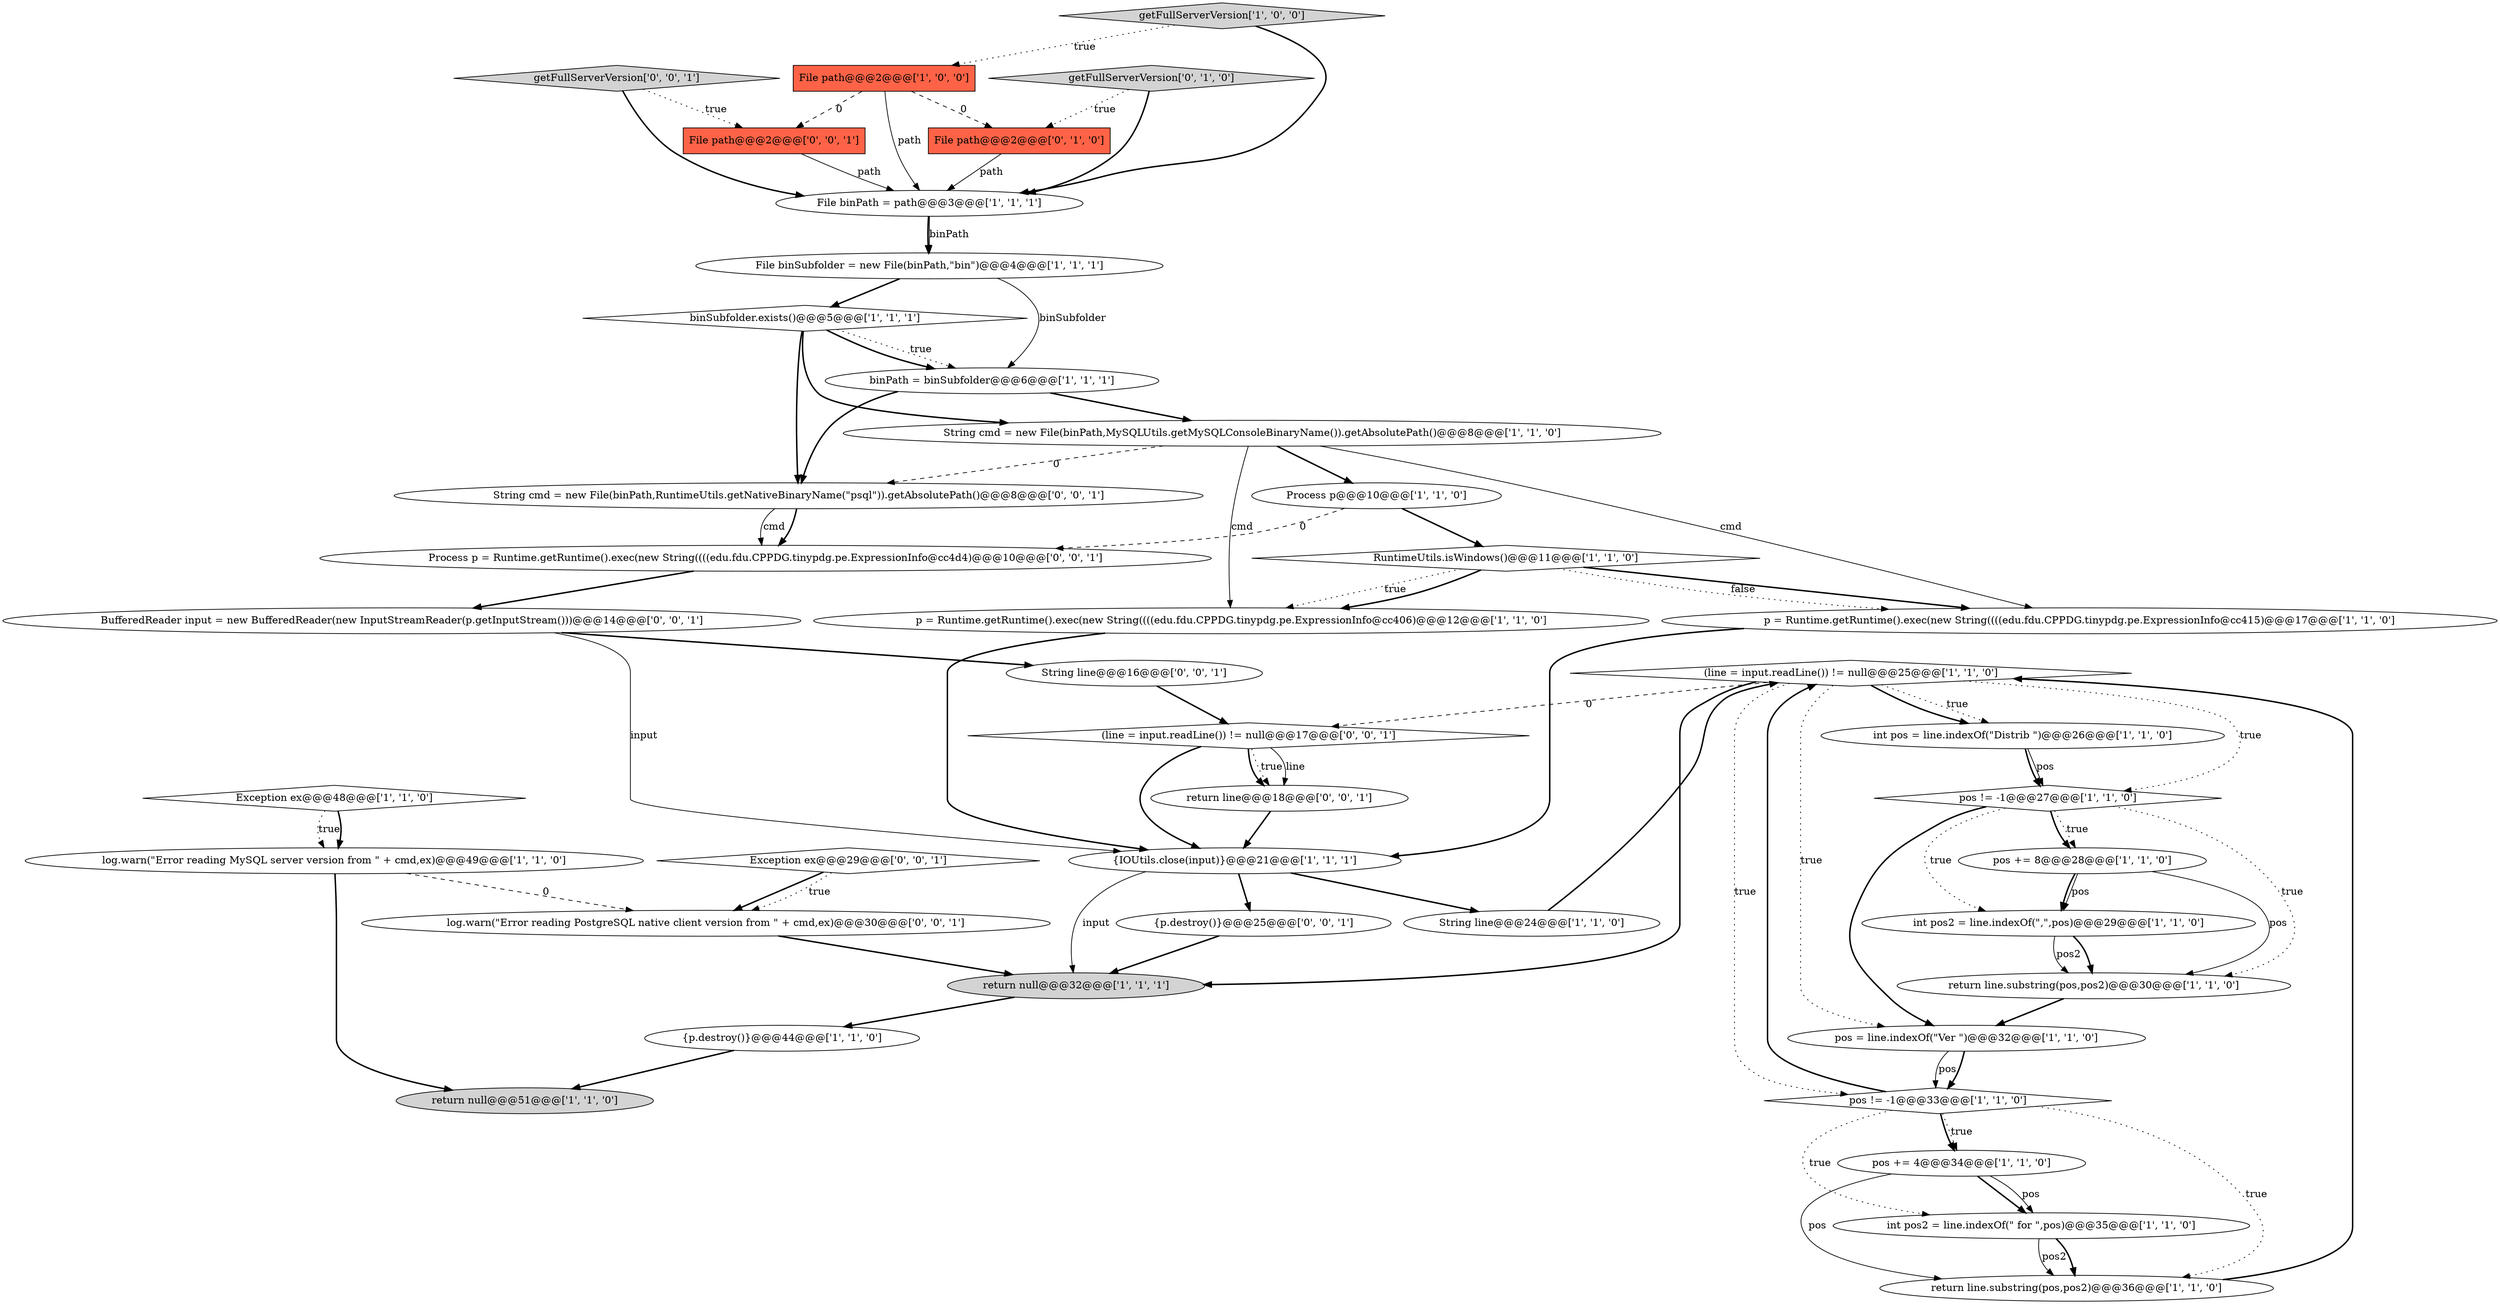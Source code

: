 digraph {
4 [style = filled, label = "return null@@@51@@@['1', '1', '0']", fillcolor = lightgray, shape = ellipse image = "AAA0AAABBB1BBB"];
22 [style = filled, label = "int pos2 = line.indexOf(\",\",pos)@@@29@@@['1', '1', '0']", fillcolor = white, shape = ellipse image = "AAA0AAABBB1BBB"];
9 [style = filled, label = "return line.substring(pos,pos2)@@@30@@@['1', '1', '0']", fillcolor = white, shape = ellipse image = "AAA0AAABBB1BBB"];
41 [style = filled, label = "File path@@@2@@@['0', '0', '1']", fillcolor = tomato, shape = box image = "AAA0AAABBB3BBB"];
11 [style = filled, label = "p = Runtime.getRuntime().exec(new String((((edu.fdu.CPPDG.tinypdg.pe.ExpressionInfo@cc406)@@@12@@@['1', '1', '0']", fillcolor = white, shape = ellipse image = "AAA0AAABBB1BBB"];
14 [style = filled, label = "pos != -1@@@27@@@['1', '1', '0']", fillcolor = white, shape = diamond image = "AAA0AAABBB1BBB"];
15 [style = filled, label = "return line.substring(pos,pos2)@@@36@@@['1', '1', '0']", fillcolor = white, shape = ellipse image = "AAA0AAABBB1BBB"];
1 [style = filled, label = "binPath = binSubfolder@@@6@@@['1', '1', '1']", fillcolor = white, shape = ellipse image = "AAA0AAABBB1BBB"];
25 [style = filled, label = "p = Runtime.getRuntime().exec(new String((((edu.fdu.CPPDG.tinypdg.pe.ExpressionInfo@cc415)@@@17@@@['1', '1', '0']", fillcolor = white, shape = ellipse image = "AAA0AAABBB1BBB"];
10 [style = filled, label = "binSubfolder.exists()@@@5@@@['1', '1', '1']", fillcolor = white, shape = diamond image = "AAA0AAABBB1BBB"];
32 [style = filled, label = "Exception ex@@@29@@@['0', '0', '1']", fillcolor = white, shape = diamond image = "AAA0AAABBB3BBB"];
39 [style = filled, label = "log.warn(\"Error reading PostgreSQL native client version from \" + cmd,ex)@@@30@@@['0', '0', '1']", fillcolor = white, shape = ellipse image = "AAA0AAABBB3BBB"];
2 [style = filled, label = "pos += 4@@@34@@@['1', '1', '0']", fillcolor = white, shape = ellipse image = "AAA0AAABBB1BBB"];
23 [style = filled, label = "File binPath = path@@@3@@@['1', '1', '1']", fillcolor = white, shape = ellipse image = "AAA0AAABBB1BBB"];
29 [style = filled, label = "File path@@@2@@@['0', '1', '0']", fillcolor = tomato, shape = box image = "AAA1AAABBB2BBB"];
34 [style = filled, label = "(line = input.readLine()) != null@@@17@@@['0', '0', '1']", fillcolor = white, shape = diamond image = "AAA0AAABBB3BBB"];
24 [style = filled, label = "getFullServerVersion['1', '0', '0']", fillcolor = lightgray, shape = diamond image = "AAA0AAABBB1BBB"];
28 [style = filled, label = "File binSubfolder = new File(binPath,\"bin\")@@@4@@@['1', '1', '1']", fillcolor = white, shape = ellipse image = "AAA0AAABBB1BBB"];
18 [style = filled, label = "(line = input.readLine()) != null@@@25@@@['1', '1', '0']", fillcolor = white, shape = diamond image = "AAA0AAABBB1BBB"];
7 [style = filled, label = "{p.destroy()}@@@44@@@['1', '1', '0']", fillcolor = white, shape = ellipse image = "AAA0AAABBB1BBB"];
19 [style = filled, label = "pos = line.indexOf(\"Ver \")@@@32@@@['1', '1', '0']", fillcolor = white, shape = ellipse image = "AAA0AAABBB1BBB"];
30 [style = filled, label = "getFullServerVersion['0', '1', '0']", fillcolor = lightgray, shape = diamond image = "AAA0AAABBB2BBB"];
33 [style = filled, label = "getFullServerVersion['0', '0', '1']", fillcolor = lightgray, shape = diamond image = "AAA0AAABBB3BBB"];
37 [style = filled, label = "return line@@@18@@@['0', '0', '1']", fillcolor = white, shape = ellipse image = "AAA0AAABBB3BBB"];
6 [style = filled, label = "String cmd = new File(binPath,MySQLUtils.getMySQLConsoleBinaryName()).getAbsolutePath()@@@8@@@['1', '1', '0']", fillcolor = white, shape = ellipse image = "AAA0AAABBB1BBB"];
31 [style = filled, label = "String cmd = new File(binPath,RuntimeUtils.getNativeBinaryName(\"psql\")).getAbsolutePath()@@@8@@@['0', '0', '1']", fillcolor = white, shape = ellipse image = "AAA0AAABBB3BBB"];
21 [style = filled, label = "String line@@@24@@@['1', '1', '0']", fillcolor = white, shape = ellipse image = "AAA0AAABBB1BBB"];
17 [style = filled, label = "RuntimeUtils.isWindows()@@@11@@@['1', '1', '0']", fillcolor = white, shape = diamond image = "AAA0AAABBB1BBB"];
38 [style = filled, label = "{p.destroy()}@@@25@@@['0', '0', '1']", fillcolor = white, shape = ellipse image = "AAA0AAABBB3BBB"];
40 [style = filled, label = "Process p = Runtime.getRuntime().exec(new String((((edu.fdu.CPPDG.tinypdg.pe.ExpressionInfo@cc4d4)@@@10@@@['0', '0', '1']", fillcolor = white, shape = ellipse image = "AAA0AAABBB3BBB"];
5 [style = filled, label = "pos += 8@@@28@@@['1', '1', '0']", fillcolor = white, shape = ellipse image = "AAA0AAABBB1BBB"];
8 [style = filled, label = "int pos = line.indexOf(\"Distrib \")@@@26@@@['1', '1', '0']", fillcolor = white, shape = ellipse image = "AAA0AAABBB1BBB"];
16 [style = filled, label = "pos != -1@@@33@@@['1', '1', '0']", fillcolor = white, shape = diamond image = "AAA0AAABBB1BBB"];
27 [style = filled, label = "{IOUtils.close(input)}@@@21@@@['1', '1', '1']", fillcolor = white, shape = ellipse image = "AAA0AAABBB1BBB"];
36 [style = filled, label = "String line@@@16@@@['0', '0', '1']", fillcolor = white, shape = ellipse image = "AAA0AAABBB3BBB"];
3 [style = filled, label = "return null@@@32@@@['1', '1', '1']", fillcolor = lightgray, shape = ellipse image = "AAA0AAABBB1BBB"];
35 [style = filled, label = "BufferedReader input = new BufferedReader(new InputStreamReader(p.getInputStream()))@@@14@@@['0', '0', '1']", fillcolor = white, shape = ellipse image = "AAA0AAABBB3BBB"];
0 [style = filled, label = "File path@@@2@@@['1', '0', '0']", fillcolor = tomato, shape = box image = "AAA1AAABBB1BBB"];
12 [style = filled, label = "Exception ex@@@48@@@['1', '1', '0']", fillcolor = white, shape = diamond image = "AAA0AAABBB1BBB"];
26 [style = filled, label = "int pos2 = line.indexOf(\" for \",pos)@@@35@@@['1', '1', '0']", fillcolor = white, shape = ellipse image = "AAA0AAABBB1BBB"];
13 [style = filled, label = "Process p@@@10@@@['1', '1', '0']", fillcolor = white, shape = ellipse image = "AAA0AAABBB1BBB"];
20 [style = filled, label = "log.warn(\"Error reading MySQL server version from \" + cmd,ex)@@@49@@@['1', '1', '0']", fillcolor = white, shape = ellipse image = "AAA0AAABBB1BBB"];
35->27 [style = solid, label="input"];
17->25 [style = bold, label=""];
18->3 [style = bold, label=""];
2->26 [style = bold, label=""];
27->38 [style = bold, label=""];
37->27 [style = bold, label=""];
14->22 [style = dotted, label="true"];
8->14 [style = solid, label="pos"];
26->15 [style = solid, label="pos2"];
21->18 [style = bold, label=""];
23->28 [style = bold, label=""];
0->23 [style = solid, label="path"];
13->17 [style = bold, label=""];
12->20 [style = dotted, label="true"];
28->1 [style = solid, label="binSubfolder"];
17->25 [style = dotted, label="false"];
26->15 [style = bold, label=""];
31->40 [style = bold, label=""];
11->27 [style = bold, label=""];
10->1 [style = dotted, label="true"];
20->39 [style = dashed, label="0"];
1->31 [style = bold, label=""];
34->37 [style = dotted, label="true"];
19->16 [style = solid, label="pos"];
10->31 [style = bold, label=""];
18->16 [style = dotted, label="true"];
41->23 [style = solid, label="path"];
22->9 [style = bold, label=""];
34->37 [style = solid, label="line"];
6->31 [style = dashed, label="0"];
18->8 [style = dotted, label="true"];
13->40 [style = dashed, label="0"];
33->23 [style = bold, label=""];
27->3 [style = solid, label="input"];
31->40 [style = solid, label="cmd"];
25->27 [style = bold, label=""];
30->29 [style = dotted, label="true"];
0->41 [style = dashed, label="0"];
3->7 [style = bold, label=""];
24->0 [style = dotted, label="true"];
6->11 [style = solid, label="cmd"];
2->15 [style = solid, label="pos"];
22->9 [style = solid, label="pos2"];
10->1 [style = bold, label=""];
5->22 [style = bold, label=""];
16->18 [style = bold, label=""];
29->23 [style = solid, label="path"];
40->35 [style = bold, label=""];
6->25 [style = solid, label="cmd"];
18->19 [style = dotted, label="true"];
12->20 [style = bold, label=""];
8->14 [style = bold, label=""];
5->22 [style = solid, label="pos"];
14->19 [style = bold, label=""];
7->4 [style = bold, label=""];
10->6 [style = bold, label=""];
38->3 [style = bold, label=""];
19->16 [style = bold, label=""];
18->34 [style = dashed, label="0"];
1->6 [style = bold, label=""];
14->5 [style = dotted, label="true"];
6->13 [style = bold, label=""];
0->29 [style = dashed, label="0"];
9->19 [style = bold, label=""];
33->41 [style = dotted, label="true"];
32->39 [style = bold, label=""];
18->8 [style = bold, label=""];
27->21 [style = bold, label=""];
36->34 [style = bold, label=""];
14->5 [style = bold, label=""];
16->15 [style = dotted, label="true"];
17->11 [style = dotted, label="true"];
24->23 [style = bold, label=""];
2->26 [style = solid, label="pos"];
16->2 [style = dotted, label="true"];
28->10 [style = bold, label=""];
32->39 [style = dotted, label="true"];
23->28 [style = solid, label="binPath"];
30->23 [style = bold, label=""];
39->3 [style = bold, label=""];
16->2 [style = bold, label=""];
15->18 [style = bold, label=""];
18->14 [style = dotted, label="true"];
20->4 [style = bold, label=""];
16->26 [style = dotted, label="true"];
34->37 [style = bold, label=""];
5->9 [style = solid, label="pos"];
14->9 [style = dotted, label="true"];
35->36 [style = bold, label=""];
34->27 [style = bold, label=""];
17->11 [style = bold, label=""];
}
